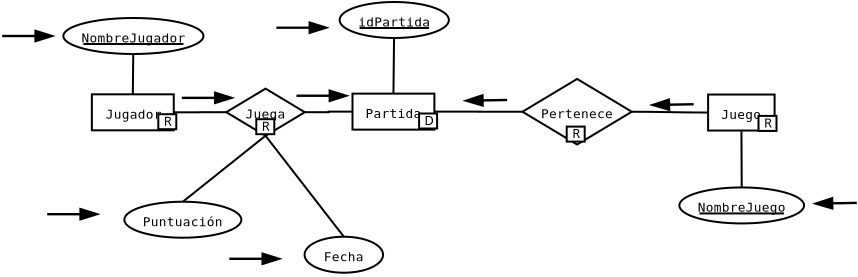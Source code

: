 <?xml version="1.0" encoding="UTF-8"?>
<dia:diagram xmlns:dia="http://www.lysator.liu.se/~alla/dia/">
  <dia:layer name="Fondo" visible="true" active="true">
    <dia:object type="ER - Entity" version="0" id="O0">
      <dia:attribute name="obj_pos">
        <dia:point val="10.803,8.901"/>
      </dia:attribute>
      <dia:attribute name="obj_bb">
        <dia:rectangle val="10.754,8.851;14.948,10.751"/>
      </dia:attribute>
      <dia:attribute name="elem_corner">
        <dia:point val="10.803,8.901"/>
      </dia:attribute>
      <dia:attribute name="elem_width">
        <dia:real val="4.095"/>
      </dia:attribute>
      <dia:attribute name="elem_height">
        <dia:real val="1.8"/>
      </dia:attribute>
      <dia:attribute name="border_width">
        <dia:real val="0.1"/>
      </dia:attribute>
      <dia:attribute name="border_color">
        <dia:color val="#000000"/>
      </dia:attribute>
      <dia:attribute name="inner_color">
        <dia:color val="#ffffff"/>
      </dia:attribute>
      <dia:attribute name="name">
        <dia:string>#Jugador#</dia:string>
      </dia:attribute>
      <dia:attribute name="weak">
        <dia:boolean val="false"/>
      </dia:attribute>
      <dia:attribute name="associative">
        <dia:boolean val="false"/>
      </dia:attribute>
      <dia:attribute name="font">
        <dia:font family="monospace" style="0" name="Courier"/>
      </dia:attribute>
      <dia:attribute name="font_height">
        <dia:real val="0.8"/>
      </dia:attribute>
    </dia:object>
    <dia:object type="ER - Entity" version="0" id="O1">
      <dia:attribute name="obj_pos">
        <dia:point val="23.835,8.866"/>
      </dia:attribute>
      <dia:attribute name="obj_bb">
        <dia:rectangle val="23.785,8.816;27.98,10.716"/>
      </dia:attribute>
      <dia:attribute name="elem_corner">
        <dia:point val="23.835,8.866"/>
      </dia:attribute>
      <dia:attribute name="elem_width">
        <dia:real val="4.095"/>
      </dia:attribute>
      <dia:attribute name="elem_height">
        <dia:real val="1.8"/>
      </dia:attribute>
      <dia:attribute name="border_width">
        <dia:real val="0.1"/>
      </dia:attribute>
      <dia:attribute name="border_color">
        <dia:color val="#000000"/>
      </dia:attribute>
      <dia:attribute name="inner_color">
        <dia:color val="#ffffff"/>
      </dia:attribute>
      <dia:attribute name="name">
        <dia:string>#Partida#</dia:string>
      </dia:attribute>
      <dia:attribute name="weak">
        <dia:boolean val="false"/>
      </dia:attribute>
      <dia:attribute name="associative">
        <dia:boolean val="false"/>
      </dia:attribute>
      <dia:attribute name="font">
        <dia:font family="monospace" style="0" name="Courier"/>
      </dia:attribute>
      <dia:attribute name="font_height">
        <dia:real val="0.8"/>
      </dia:attribute>
    </dia:object>
    <dia:object type="ER - Entity" version="0" id="O2">
      <dia:attribute name="obj_pos">
        <dia:point val="41.615,8.912"/>
      </dia:attribute>
      <dia:attribute name="obj_bb">
        <dia:rectangle val="41.565,8.862;44.99,10.762"/>
      </dia:attribute>
      <dia:attribute name="elem_corner">
        <dia:point val="41.615,8.912"/>
      </dia:attribute>
      <dia:attribute name="elem_width">
        <dia:real val="3.325"/>
      </dia:attribute>
      <dia:attribute name="elem_height">
        <dia:real val="1.8"/>
      </dia:attribute>
      <dia:attribute name="border_width">
        <dia:real val="0.1"/>
      </dia:attribute>
      <dia:attribute name="border_color">
        <dia:color val="#000000"/>
      </dia:attribute>
      <dia:attribute name="inner_color">
        <dia:color val="#ffffff"/>
      </dia:attribute>
      <dia:attribute name="name">
        <dia:string>#Juego#</dia:string>
      </dia:attribute>
      <dia:attribute name="weak">
        <dia:boolean val="false"/>
      </dia:attribute>
      <dia:attribute name="associative">
        <dia:boolean val="false"/>
      </dia:attribute>
      <dia:attribute name="font">
        <dia:font family="monospace" style="0" name="Courier"/>
      </dia:attribute>
      <dia:attribute name="font_height">
        <dia:real val="0.8"/>
      </dia:attribute>
    </dia:object>
    <dia:object type="ER - Relationship" version="0" id="O3">
      <dia:attribute name="obj_pos">
        <dia:point val="17.523,8.617"/>
      </dia:attribute>
      <dia:attribute name="obj_bb">
        <dia:rectangle val="17.172,8.567;21.797,11.022"/>
      </dia:attribute>
      <dia:attribute name="elem_corner">
        <dia:point val="17.523,8.617"/>
      </dia:attribute>
      <dia:attribute name="elem_width">
        <dia:real val="3.925"/>
      </dia:attribute>
      <dia:attribute name="elem_height">
        <dia:real val="2.355"/>
      </dia:attribute>
      <dia:attribute name="border_width">
        <dia:real val="0.1"/>
      </dia:attribute>
      <dia:attribute name="border_color">
        <dia:color val="#000000"/>
      </dia:attribute>
      <dia:attribute name="inner_color">
        <dia:color val="#ffffff"/>
      </dia:attribute>
      <dia:attribute name="name">
        <dia:string>#Juega#</dia:string>
      </dia:attribute>
      <dia:attribute name="left_card">
        <dia:string>##</dia:string>
      </dia:attribute>
      <dia:attribute name="right_card">
        <dia:string>##</dia:string>
      </dia:attribute>
      <dia:attribute name="identifying">
        <dia:boolean val="false"/>
      </dia:attribute>
      <dia:attribute name="rotated">
        <dia:boolean val="false"/>
      </dia:attribute>
      <dia:attribute name="font">
        <dia:font family="monospace" style="0" name="Courier"/>
      </dia:attribute>
      <dia:attribute name="font_height">
        <dia:real val="0.8"/>
      </dia:attribute>
    </dia:object>
    <dia:object type="ER - Participation" version="1" id="O4">
      <dia:attribute name="obj_pos">
        <dia:point val="14.899,9.801"/>
      </dia:attribute>
      <dia:attribute name="obj_bb">
        <dia:rectangle val="14.848,9.744;17.573,9.851"/>
      </dia:attribute>
      <dia:attribute name="orth_points">
        <dia:point val="14.899,9.801"/>
        <dia:point val="16.21,9.801"/>
        <dia:point val="16.21,9.794"/>
        <dia:point val="17.523,9.794"/>
      </dia:attribute>
      <dia:attribute name="orth_orient">
        <dia:enum val="0"/>
        <dia:enum val="1"/>
        <dia:enum val="0"/>
      </dia:attribute>
      <dia:attribute name="autorouting">
        <dia:boolean val="true"/>
      </dia:attribute>
      <dia:attribute name="total">
        <dia:boolean val="false"/>
      </dia:attribute>
      <dia:connections>
        <dia:connection handle="0" to="O0" connection="4"/>
        <dia:connection handle="1" to="O3" connection="0"/>
      </dia:connections>
    </dia:object>
    <dia:object type="ER - Participation" version="1" id="O5">
      <dia:attribute name="obj_pos">
        <dia:point val="21.448,9.794"/>
      </dia:attribute>
      <dia:attribute name="obj_bb">
        <dia:rectangle val="21.398,9.716;23.885,9.844"/>
      </dia:attribute>
      <dia:attribute name="orth_points">
        <dia:point val="21.448,9.794"/>
        <dia:point val="22.641,9.794"/>
        <dia:point val="22.641,9.766"/>
        <dia:point val="23.835,9.766"/>
      </dia:attribute>
      <dia:attribute name="orth_orient">
        <dia:enum val="0"/>
        <dia:enum val="1"/>
        <dia:enum val="0"/>
      </dia:attribute>
      <dia:attribute name="autorouting">
        <dia:boolean val="true"/>
      </dia:attribute>
      <dia:attribute name="total">
        <dia:boolean val="false"/>
      </dia:attribute>
      <dia:connections>
        <dia:connection handle="0" to="O3" connection="4"/>
        <dia:connection handle="1" to="O1" connection="3"/>
      </dia:connections>
    </dia:object>
    <dia:object type="ER - Relationship" version="0" id="O6">
      <dia:attribute name="obj_pos">
        <dia:point val="32.333,8.132"/>
      </dia:attribute>
      <dia:attribute name="obj_bb">
        <dia:rectangle val="31.983,8.082;38.148,11.461"/>
      </dia:attribute>
      <dia:attribute name="elem_corner">
        <dia:point val="32.333,8.132"/>
      </dia:attribute>
      <dia:attribute name="elem_width">
        <dia:real val="5.465"/>
      </dia:attribute>
      <dia:attribute name="elem_height">
        <dia:real val="3.279"/>
      </dia:attribute>
      <dia:attribute name="border_width">
        <dia:real val="0.1"/>
      </dia:attribute>
      <dia:attribute name="border_color">
        <dia:color val="#000000"/>
      </dia:attribute>
      <dia:attribute name="inner_color">
        <dia:color val="#ffffff"/>
      </dia:attribute>
      <dia:attribute name="name">
        <dia:string>#Pertenece#</dia:string>
      </dia:attribute>
      <dia:attribute name="left_card">
        <dia:string>##</dia:string>
      </dia:attribute>
      <dia:attribute name="right_card">
        <dia:string>##</dia:string>
      </dia:attribute>
      <dia:attribute name="identifying">
        <dia:boolean val="false"/>
      </dia:attribute>
      <dia:attribute name="rotated">
        <dia:boolean val="false"/>
      </dia:attribute>
      <dia:attribute name="font">
        <dia:font family="monospace" style="0" name="Courier"/>
      </dia:attribute>
      <dia:attribute name="font_height">
        <dia:real val="0.8"/>
      </dia:attribute>
    </dia:object>
    <dia:object type="Standard - ZigZagLine" version="1" id="O7">
      <dia:attribute name="obj_pos">
        <dia:point val="27.93,9.766"/>
      </dia:attribute>
      <dia:attribute name="obj_bb">
        <dia:rectangle val="27.88,9.716;32.383,9.822"/>
      </dia:attribute>
      <dia:attribute name="orth_points">
        <dia:point val="27.93,9.766"/>
        <dia:point val="30.131,9.766"/>
        <dia:point val="30.131,9.772"/>
        <dia:point val="32.333,9.772"/>
      </dia:attribute>
      <dia:attribute name="orth_orient">
        <dia:enum val="0"/>
        <dia:enum val="1"/>
        <dia:enum val="0"/>
      </dia:attribute>
      <dia:attribute name="autorouting">
        <dia:boolean val="true"/>
      </dia:attribute>
      <dia:connections>
        <dia:connection handle="0" to="O1" connection="4"/>
        <dia:connection handle="1" to="O6" connection="0"/>
      </dia:connections>
    </dia:object>
    <dia:object type="Standard - BezierLine" version="0" id="O8">
      <dia:attribute name="obj_pos">
        <dia:point val="37.798,9.772"/>
      </dia:attribute>
      <dia:attribute name="obj_bb">
        <dia:rectangle val="37.748,9.722;41.665,9.862"/>
      </dia:attribute>
      <dia:attribute name="bez_points">
        <dia:point val="37.798,9.772"/>
        <dia:point val="39.194,9.772"/>
        <dia:point val="40.218,9.812"/>
        <dia:point val="41.615,9.812"/>
      </dia:attribute>
      <dia:attribute name="corner_types">
        <dia:enum val="0"/>
        <dia:enum val="0"/>
      </dia:attribute>
      <dia:connections>
        <dia:connection handle="0" to="O6" connection="4"/>
        <dia:connection handle="3" to="O2" connection="3"/>
      </dia:connections>
    </dia:object>
    <dia:object type="ER - Attribute" version="0" id="O9">
      <dia:attribute name="obj_pos">
        <dia:point val="9.379,5.085"/>
      </dia:attribute>
      <dia:attribute name="obj_bb">
        <dia:rectangle val="9.329,5.035;16.434,6.935"/>
      </dia:attribute>
      <dia:attribute name="elem_corner">
        <dia:point val="9.379,5.085"/>
      </dia:attribute>
      <dia:attribute name="elem_width">
        <dia:real val="7.005"/>
      </dia:attribute>
      <dia:attribute name="elem_height">
        <dia:real val="1.8"/>
      </dia:attribute>
      <dia:attribute name="border_width">
        <dia:real val="0.1"/>
      </dia:attribute>
      <dia:attribute name="border_color">
        <dia:color val="#000000"/>
      </dia:attribute>
      <dia:attribute name="inner_color">
        <dia:color val="#ffffff"/>
      </dia:attribute>
      <dia:attribute name="name">
        <dia:string>#NombreJugador#</dia:string>
      </dia:attribute>
      <dia:attribute name="key">
        <dia:boolean val="true"/>
      </dia:attribute>
      <dia:attribute name="weak_key">
        <dia:boolean val="false"/>
      </dia:attribute>
      <dia:attribute name="derived">
        <dia:boolean val="false"/>
      </dia:attribute>
      <dia:attribute name="multivalued">
        <dia:boolean val="false"/>
      </dia:attribute>
      <dia:attribute name="font">
        <dia:font family="monospace" style="0" name="Courier"/>
      </dia:attribute>
      <dia:attribute name="font_height">
        <dia:real val="0.8"/>
      </dia:attribute>
    </dia:object>
    <dia:object type="Standard - Line" version="0" id="O10">
      <dia:attribute name="obj_pos">
        <dia:point val="12.871,6.935"/>
      </dia:attribute>
      <dia:attribute name="obj_bb">
        <dia:rectangle val="12.8,6.884;12.922,8.951"/>
      </dia:attribute>
      <dia:attribute name="conn_endpoints">
        <dia:point val="12.871,6.935"/>
        <dia:point val="12.851,8.901"/>
      </dia:attribute>
      <dia:attribute name="numcp">
        <dia:int val="1"/>
      </dia:attribute>
      <dia:connections>
        <dia:connection handle="0" to="O9" connection="8"/>
        <dia:connection handle="1" to="O0" connection="1"/>
      </dia:connections>
    </dia:object>
    <dia:object type="ER - Attribute" version="0" id="O11">
      <dia:attribute name="obj_pos">
        <dia:point val="12.427,14.271"/>
      </dia:attribute>
      <dia:attribute name="obj_bb">
        <dia:rectangle val="12.377,14.221;18.326,16.121"/>
      </dia:attribute>
      <dia:attribute name="elem_corner">
        <dia:point val="12.427,14.271"/>
      </dia:attribute>
      <dia:attribute name="elem_width">
        <dia:real val="5.85"/>
      </dia:attribute>
      <dia:attribute name="elem_height">
        <dia:real val="1.8"/>
      </dia:attribute>
      <dia:attribute name="border_width">
        <dia:real val="0.1"/>
      </dia:attribute>
      <dia:attribute name="border_color">
        <dia:color val="#000000"/>
      </dia:attribute>
      <dia:attribute name="inner_color">
        <dia:color val="#ffffff"/>
      </dia:attribute>
      <dia:attribute name="name">
        <dia:string>#Puntuación#</dia:string>
      </dia:attribute>
      <dia:attribute name="key">
        <dia:boolean val="false"/>
      </dia:attribute>
      <dia:attribute name="weak_key">
        <dia:boolean val="false"/>
      </dia:attribute>
      <dia:attribute name="derived">
        <dia:boolean val="false"/>
      </dia:attribute>
      <dia:attribute name="multivalued">
        <dia:boolean val="false"/>
      </dia:attribute>
      <dia:attribute name="font">
        <dia:font family="monospace" style="0" name="Courier"/>
      </dia:attribute>
      <dia:attribute name="font_height">
        <dia:real val="0.8"/>
      </dia:attribute>
    </dia:object>
    <dia:object type="ER - Attribute" version="0" id="O12">
      <dia:attribute name="obj_pos">
        <dia:point val="21.439,16.021"/>
      </dia:attribute>
      <dia:attribute name="obj_bb">
        <dia:rectangle val="21.39,15.971;25.415,17.871"/>
      </dia:attribute>
      <dia:attribute name="elem_corner">
        <dia:point val="21.439,16.021"/>
      </dia:attribute>
      <dia:attribute name="elem_width">
        <dia:real val="3.925"/>
      </dia:attribute>
      <dia:attribute name="elem_height">
        <dia:real val="1.8"/>
      </dia:attribute>
      <dia:attribute name="border_width">
        <dia:real val="0.1"/>
      </dia:attribute>
      <dia:attribute name="border_color">
        <dia:color val="#000000"/>
      </dia:attribute>
      <dia:attribute name="inner_color">
        <dia:color val="#ffffff"/>
      </dia:attribute>
      <dia:attribute name="name">
        <dia:string>#Fecha#</dia:string>
      </dia:attribute>
      <dia:attribute name="key">
        <dia:boolean val="false"/>
      </dia:attribute>
      <dia:attribute name="weak_key">
        <dia:boolean val="false"/>
      </dia:attribute>
      <dia:attribute name="derived">
        <dia:boolean val="false"/>
      </dia:attribute>
      <dia:attribute name="multivalued">
        <dia:boolean val="false"/>
      </dia:attribute>
      <dia:attribute name="font">
        <dia:font family="monospace" style="0" name="Courier"/>
      </dia:attribute>
      <dia:attribute name="font_height">
        <dia:real val="0.8"/>
      </dia:attribute>
    </dia:object>
    <dia:object type="Standard - Line" version="0" id="O13">
      <dia:attribute name="obj_pos">
        <dia:point val="19.485,10.972"/>
      </dia:attribute>
      <dia:attribute name="obj_bb">
        <dia:rectangle val="15.281,10.902;19.555,14.341"/>
      </dia:attribute>
      <dia:attribute name="conn_endpoints">
        <dia:point val="19.485,10.972"/>
        <dia:point val="15.351,14.271"/>
      </dia:attribute>
      <dia:attribute name="numcp">
        <dia:int val="1"/>
      </dia:attribute>
      <dia:connections>
        <dia:connection handle="0" to="O3" connection="6"/>
        <dia:connection handle="1" to="O11" connection="1"/>
      </dia:connections>
    </dia:object>
    <dia:object type="Standard - Line" version="0" id="O14">
      <dia:attribute name="obj_pos">
        <dia:point val="19.485,10.972"/>
      </dia:attribute>
      <dia:attribute name="obj_bb">
        <dia:rectangle val="19.415,10.902;23.472,16.092"/>
      </dia:attribute>
      <dia:attribute name="conn_endpoints">
        <dia:point val="19.485,10.972"/>
        <dia:point val="23.402,16.021"/>
      </dia:attribute>
      <dia:attribute name="numcp">
        <dia:int val="1"/>
      </dia:attribute>
      <dia:connections>
        <dia:connection handle="0" to="O3" connection="6"/>
        <dia:connection handle="1" to="O12" connection="1"/>
      </dia:connections>
    </dia:object>
    <dia:object type="ER - Attribute" version="0" id="O15">
      <dia:attribute name="obj_pos">
        <dia:point val="23.19,4.285"/>
      </dia:attribute>
      <dia:attribute name="obj_bb">
        <dia:rectangle val="23.14,4.235;28.705,6.135"/>
      </dia:attribute>
      <dia:attribute name="elem_corner">
        <dia:point val="23.19,4.285"/>
      </dia:attribute>
      <dia:attribute name="elem_width">
        <dia:real val="5.465"/>
      </dia:attribute>
      <dia:attribute name="elem_height">
        <dia:real val="1.8"/>
      </dia:attribute>
      <dia:attribute name="border_width">
        <dia:real val="0.1"/>
      </dia:attribute>
      <dia:attribute name="border_color">
        <dia:color val="#000000"/>
      </dia:attribute>
      <dia:attribute name="inner_color">
        <dia:color val="#ffffff"/>
      </dia:attribute>
      <dia:attribute name="name">
        <dia:string>#idPartida#</dia:string>
      </dia:attribute>
      <dia:attribute name="key">
        <dia:boolean val="true"/>
      </dia:attribute>
      <dia:attribute name="weak_key">
        <dia:boolean val="false"/>
      </dia:attribute>
      <dia:attribute name="derived">
        <dia:boolean val="false"/>
      </dia:attribute>
      <dia:attribute name="multivalued">
        <dia:boolean val="false"/>
      </dia:attribute>
      <dia:attribute name="font">
        <dia:font family="monospace" style="0" name="Courier"/>
      </dia:attribute>
      <dia:attribute name="font_height">
        <dia:real val="0.8"/>
      </dia:attribute>
    </dia:object>
    <dia:object type="Standard - Line" version="0" id="O16">
      <dia:attribute name="obj_pos">
        <dia:point val="25.912,6.135"/>
      </dia:attribute>
      <dia:attribute name="obj_bb">
        <dia:rectangle val="25.832,6.084;25.963,8.917"/>
      </dia:attribute>
      <dia:attribute name="conn_endpoints">
        <dia:point val="25.912,6.135"/>
        <dia:point val="25.882,8.866"/>
      </dia:attribute>
      <dia:attribute name="numcp">
        <dia:int val="1"/>
      </dia:attribute>
      <dia:connections>
        <dia:connection handle="0" to="O15" connection="8"/>
        <dia:connection handle="1" to="O1" connection="1"/>
      </dia:connections>
    </dia:object>
    <dia:object type="ER - Attribute" version="0" id="O17">
      <dia:attribute name="obj_pos">
        <dia:point val="40.179,13.557"/>
      </dia:attribute>
      <dia:attribute name="obj_bb">
        <dia:rectangle val="40.129,13.507;46.464,15.407"/>
      </dia:attribute>
      <dia:attribute name="elem_corner">
        <dia:point val="40.179,13.557"/>
      </dia:attribute>
      <dia:attribute name="elem_width">
        <dia:real val="6.235"/>
      </dia:attribute>
      <dia:attribute name="elem_height">
        <dia:real val="1.8"/>
      </dia:attribute>
      <dia:attribute name="border_width">
        <dia:real val="0.1"/>
      </dia:attribute>
      <dia:attribute name="border_color">
        <dia:color val="#000000"/>
      </dia:attribute>
      <dia:attribute name="inner_color">
        <dia:color val="#ffffff"/>
      </dia:attribute>
      <dia:attribute name="name">
        <dia:string>#NombreJuego#</dia:string>
      </dia:attribute>
      <dia:attribute name="key">
        <dia:boolean val="true"/>
      </dia:attribute>
      <dia:attribute name="weak_key">
        <dia:boolean val="false"/>
      </dia:attribute>
      <dia:attribute name="derived">
        <dia:boolean val="false"/>
      </dia:attribute>
      <dia:attribute name="multivalued">
        <dia:boolean val="false"/>
      </dia:attribute>
      <dia:attribute name="font">
        <dia:font family="monospace" style="0" name="Courier"/>
      </dia:attribute>
      <dia:attribute name="font_height">
        <dia:real val="0.8"/>
      </dia:attribute>
    </dia:object>
    <dia:object type="Standard - Line" version="0" id="O18">
      <dia:attribute name="obj_pos">
        <dia:point val="43.282,10.761"/>
      </dia:attribute>
      <dia:attribute name="obj_bb">
        <dia:rectangle val="43.232,10.711;43.347,13.608"/>
      </dia:attribute>
      <dia:attribute name="conn_endpoints">
        <dia:point val="43.282,10.761"/>
        <dia:point val="43.296,13.557"/>
      </dia:attribute>
      <dia:attribute name="numcp">
        <dia:int val="1"/>
      </dia:attribute>
      <dia:connections>
        <dia:connection handle="0" to="O2" connection="8"/>
        <dia:connection handle="1" to="O17" connection="1"/>
      </dia:connections>
    </dia:object>
    <dia:object type="Istar - link" version="0" id="O19">
      <dia:attribute name="obj_pos">
        <dia:point val="15.301,9.077"/>
      </dia:attribute>
      <dia:attribute name="obj_bb">
        <dia:rectangle val="15.241,7.877;18.314,9.977"/>
      </dia:attribute>
      <dia:attribute name="meta">
        <dia:composite type="dict"/>
      </dia:attribute>
      <dia:attribute name="conn_endpoints">
        <dia:point val="15.301,9.077"/>
        <dia:point val="17.829,9.077"/>
      </dia:attribute>
      <dia:attribute name="type">
        <dia:enum val="0"/>
      </dia:attribute>
      <dia:attribute name="pm">
        <dia:point val="16.565,9.077"/>
      </dia:attribute>
    </dia:object>
    <dia:object type="Istar - link" version="0" id="O20">
      <dia:attribute name="obj_pos">
        <dia:point val="8.57,14.894"/>
      </dia:attribute>
      <dia:attribute name="obj_bb">
        <dia:rectangle val="8.51,13.694;11.584,15.794"/>
      </dia:attribute>
      <dia:attribute name="meta">
        <dia:composite type="dict"/>
      </dia:attribute>
      <dia:attribute name="conn_endpoints">
        <dia:point val="8.57,14.894"/>
        <dia:point val="11.099,14.894"/>
      </dia:attribute>
      <dia:attribute name="type">
        <dia:enum val="0"/>
      </dia:attribute>
      <dia:attribute name="pm">
        <dia:point val="9.834,14.894"/>
      </dia:attribute>
    </dia:object>
    <dia:object type="Istar - link" version="0" id="O21">
      <dia:attribute name="obj_pos">
        <dia:point val="21.033,8.973"/>
      </dia:attribute>
      <dia:attribute name="obj_bb">
        <dia:rectangle val="20.973,7.774;24.046,9.873"/>
      </dia:attribute>
      <dia:attribute name="meta">
        <dia:composite type="dict"/>
      </dia:attribute>
      <dia:attribute name="conn_endpoints">
        <dia:point val="21.033,8.973"/>
        <dia:point val="23.561,8.973"/>
      </dia:attribute>
      <dia:attribute name="type">
        <dia:enum val="0"/>
      </dia:attribute>
      <dia:attribute name="pm">
        <dia:point val="22.297,8.973"/>
      </dia:attribute>
    </dia:object>
    <dia:object type="Istar - link" version="0" id="O22">
      <dia:attribute name="obj_pos">
        <dia:point val="17.674,17.124"/>
      </dia:attribute>
      <dia:attribute name="obj_bb">
        <dia:rectangle val="17.614,15.924;20.687,18.024"/>
      </dia:attribute>
      <dia:attribute name="meta">
        <dia:composite type="dict"/>
      </dia:attribute>
      <dia:attribute name="conn_endpoints">
        <dia:point val="17.674,17.124"/>
        <dia:point val="20.203,17.124"/>
      </dia:attribute>
      <dia:attribute name="type">
        <dia:enum val="0"/>
      </dia:attribute>
      <dia:attribute name="pm">
        <dia:point val="18.938,17.124"/>
      </dia:attribute>
    </dia:object>
    <dia:object type="Istar - link" version="0" id="O23">
      <dia:attribute name="obj_pos">
        <dia:point val="40.891,9.398"/>
      </dia:attribute>
      <dia:attribute name="obj_bb">
        <dia:rectangle val="38.13,8.526;40.952,11.126"/>
      </dia:attribute>
      <dia:attribute name="meta">
        <dia:composite type="dict"/>
      </dia:attribute>
      <dia:attribute name="conn_endpoints">
        <dia:point val="40.891,9.398"/>
        <dia:point val="38.798,9.435"/>
      </dia:attribute>
      <dia:attribute name="type">
        <dia:enum val="0"/>
      </dia:attribute>
      <dia:attribute name="pm">
        <dia:point val="39.845,9.416"/>
      </dia:attribute>
    </dia:object>
    <dia:object type="Istar - link" version="0" id="O24">
      <dia:attribute name="obj_pos">
        <dia:point val="31.567,9.184"/>
      </dia:attribute>
      <dia:attribute name="obj_bb">
        <dia:rectangle val="28.806,8.312;31.628,10.912"/>
      </dia:attribute>
      <dia:attribute name="meta">
        <dia:composite type="dict"/>
      </dia:attribute>
      <dia:attribute name="conn_endpoints">
        <dia:point val="31.567,9.184"/>
        <dia:point val="29.474,9.221"/>
      </dia:attribute>
      <dia:attribute name="type">
        <dia:enum val="0"/>
      </dia:attribute>
      <dia:attribute name="pm">
        <dia:point val="30.521,9.202"/>
      </dia:attribute>
    </dia:object>
    <dia:object type="Standard - Text" version="1" id="O25">
      <dia:attribute name="obj_pos">
        <dia:point val="12.851,9.801"/>
      </dia:attribute>
      <dia:attribute name="obj_bb">
        <dia:rectangle val="12.851,9.206;12.851,9.951"/>
      </dia:attribute>
      <dia:attribute name="text">
        <dia:composite type="text">
          <dia:attribute name="string">
            <dia:string>##</dia:string>
          </dia:attribute>
          <dia:attribute name="font">
            <dia:font family="sans" style="0" name="Helvetica"/>
          </dia:attribute>
          <dia:attribute name="height">
            <dia:real val="0.8"/>
          </dia:attribute>
          <dia:attribute name="pos">
            <dia:point val="12.851,9.801"/>
          </dia:attribute>
          <dia:attribute name="color">
            <dia:color val="#000000"/>
          </dia:attribute>
          <dia:attribute name="alignment">
            <dia:enum val="0"/>
          </dia:attribute>
        </dia:composite>
      </dia:attribute>
      <dia:attribute name="valign">
        <dia:enum val="3"/>
      </dia:attribute>
      <dia:connections>
        <dia:connection handle="0" to="O0" connection="8"/>
      </dia:connections>
    </dia:object>
    <dia:object type="Standard - Text" version="1" id="O26">
      <dia:attribute name="obj_pos">
        <dia:point val="12.851,9.801"/>
      </dia:attribute>
      <dia:attribute name="obj_bb">
        <dia:rectangle val="12.851,9.206;12.851,9.951"/>
      </dia:attribute>
      <dia:attribute name="text">
        <dia:composite type="text">
          <dia:attribute name="string">
            <dia:string>##</dia:string>
          </dia:attribute>
          <dia:attribute name="font">
            <dia:font family="sans" style="0" name="Helvetica"/>
          </dia:attribute>
          <dia:attribute name="height">
            <dia:real val="0.8"/>
          </dia:attribute>
          <dia:attribute name="pos">
            <dia:point val="12.851,9.801"/>
          </dia:attribute>
          <dia:attribute name="color">
            <dia:color val="#000000"/>
          </dia:attribute>
          <dia:attribute name="alignment">
            <dia:enum val="0"/>
          </dia:attribute>
        </dia:composite>
      </dia:attribute>
      <dia:attribute name="valign">
        <dia:enum val="3"/>
      </dia:attribute>
      <dia:connections>
        <dia:connection handle="0" to="O0" connection="8"/>
      </dia:connections>
    </dia:object>
    <dia:object type="Istar - link" version="0" id="O27">
      <dia:attribute name="obj_pos">
        <dia:point val="49.048,14.329"/>
      </dia:attribute>
      <dia:attribute name="obj_bb">
        <dia:rectangle val="46.287,13.457;49.11,16.057"/>
      </dia:attribute>
      <dia:attribute name="meta">
        <dia:composite type="dict"/>
      </dia:attribute>
      <dia:attribute name="conn_endpoints">
        <dia:point val="49.048,14.329"/>
        <dia:point val="46.956,14.367"/>
      </dia:attribute>
      <dia:attribute name="type">
        <dia:enum val="0"/>
      </dia:attribute>
      <dia:attribute name="pm">
        <dia:point val="48.002,14.348"/>
      </dia:attribute>
    </dia:object>
    <dia:object type="Standard - Box" version="0" id="O28">
      <dia:attribute name="obj_pos">
        <dia:point val="27.165,9.86"/>
      </dia:attribute>
      <dia:attribute name="obj_bb">
        <dia:rectangle val="27.115,9.81;28.115,10.66"/>
      </dia:attribute>
      <dia:attribute name="elem_corner">
        <dia:point val="27.165,9.86"/>
      </dia:attribute>
      <dia:attribute name="elem_width">
        <dia:real val="0.9"/>
      </dia:attribute>
      <dia:attribute name="elem_height">
        <dia:real val="0.75"/>
      </dia:attribute>
      <dia:attribute name="show_background">
        <dia:boolean val="true"/>
      </dia:attribute>
    </dia:object>
    <dia:object type="Standard - Text" version="1" id="O29">
      <dia:attribute name="obj_pos">
        <dia:point val="27.44,10.435"/>
      </dia:attribute>
      <dia:attribute name="obj_bb">
        <dia:rectangle val="27.44,9.84;27.932,10.585"/>
      </dia:attribute>
      <dia:attribute name="text">
        <dia:composite type="text">
          <dia:attribute name="string">
            <dia:string>#D#</dia:string>
          </dia:attribute>
          <dia:attribute name="font">
            <dia:font family="sans" style="0" name="Helvetica"/>
          </dia:attribute>
          <dia:attribute name="height">
            <dia:real val="0.8"/>
          </dia:attribute>
          <dia:attribute name="pos">
            <dia:point val="27.44,10.435"/>
          </dia:attribute>
          <dia:attribute name="color">
            <dia:color val="#000000"/>
          </dia:attribute>
          <dia:attribute name="alignment">
            <dia:enum val="0"/>
          </dia:attribute>
        </dia:composite>
      </dia:attribute>
      <dia:attribute name="valign">
        <dia:enum val="3"/>
      </dia:attribute>
    </dia:object>
    <dia:object type="Standard - Box" version="0" id="O30">
      <dia:attribute name="obj_pos">
        <dia:point val="19.025,10.145"/>
      </dia:attribute>
      <dia:attribute name="obj_bb">
        <dia:rectangle val="18.975,10.095;19.975,10.945"/>
      </dia:attribute>
      <dia:attribute name="elem_corner">
        <dia:point val="19.025,10.145"/>
      </dia:attribute>
      <dia:attribute name="elem_width">
        <dia:real val="0.9"/>
      </dia:attribute>
      <dia:attribute name="elem_height">
        <dia:real val="0.75"/>
      </dia:attribute>
      <dia:attribute name="show_background">
        <dia:boolean val="true"/>
      </dia:attribute>
    </dia:object>
    <dia:object type="Standard - Text" version="1" id="O31">
      <dia:attribute name="obj_pos">
        <dia:point val="19.3,10.72"/>
      </dia:attribute>
      <dia:attribute name="obj_bb">
        <dia:rectangle val="19.3,10.125;19.745,10.87"/>
      </dia:attribute>
      <dia:attribute name="text">
        <dia:composite type="text">
          <dia:attribute name="string">
            <dia:string>#R#</dia:string>
          </dia:attribute>
          <dia:attribute name="font">
            <dia:font family="sans" style="0" name="Helvetica"/>
          </dia:attribute>
          <dia:attribute name="height">
            <dia:real val="0.8"/>
          </dia:attribute>
          <dia:attribute name="pos">
            <dia:point val="19.3,10.72"/>
          </dia:attribute>
          <dia:attribute name="color">
            <dia:color val="#000000"/>
          </dia:attribute>
          <dia:attribute name="alignment">
            <dia:enum val="0"/>
          </dia:attribute>
        </dia:composite>
      </dia:attribute>
      <dia:attribute name="valign">
        <dia:enum val="3"/>
      </dia:attribute>
    </dia:object>
    <dia:object type="Standard - Box" version="0" id="O32">
      <dia:attribute name="obj_pos">
        <dia:point val="14.125,9.895"/>
      </dia:attribute>
      <dia:attribute name="obj_bb">
        <dia:rectangle val="14.075,9.845;15.075,10.695"/>
      </dia:attribute>
      <dia:attribute name="elem_corner">
        <dia:point val="14.125,9.895"/>
      </dia:attribute>
      <dia:attribute name="elem_width">
        <dia:real val="0.9"/>
      </dia:attribute>
      <dia:attribute name="elem_height">
        <dia:real val="0.75"/>
      </dia:attribute>
      <dia:attribute name="show_background">
        <dia:boolean val="true"/>
      </dia:attribute>
    </dia:object>
    <dia:object type="Standard - Text" version="1" id="O33">
      <dia:attribute name="obj_pos">
        <dia:point val="14.4,10.47"/>
      </dia:attribute>
      <dia:attribute name="obj_bb">
        <dia:rectangle val="14.4,9.875;14.845,10.62"/>
      </dia:attribute>
      <dia:attribute name="text">
        <dia:composite type="text">
          <dia:attribute name="string">
            <dia:string>#R#</dia:string>
          </dia:attribute>
          <dia:attribute name="font">
            <dia:font family="sans" style="0" name="Helvetica"/>
          </dia:attribute>
          <dia:attribute name="height">
            <dia:real val="0.8"/>
          </dia:attribute>
          <dia:attribute name="pos">
            <dia:point val="14.4,10.47"/>
          </dia:attribute>
          <dia:attribute name="color">
            <dia:color val="#000000"/>
          </dia:attribute>
          <dia:attribute name="alignment">
            <dia:enum val="0"/>
          </dia:attribute>
        </dia:composite>
      </dia:attribute>
      <dia:attribute name="valign">
        <dia:enum val="3"/>
      </dia:attribute>
    </dia:object>
    <dia:object type="Standard - Box" version="0" id="O34">
      <dia:attribute name="obj_pos">
        <dia:point val="44.135,9.98"/>
      </dia:attribute>
      <dia:attribute name="obj_bb">
        <dia:rectangle val="44.085,9.93;45.085,10.78"/>
      </dia:attribute>
      <dia:attribute name="elem_corner">
        <dia:point val="44.135,9.98"/>
      </dia:attribute>
      <dia:attribute name="elem_width">
        <dia:real val="0.9"/>
      </dia:attribute>
      <dia:attribute name="elem_height">
        <dia:real val="0.75"/>
      </dia:attribute>
      <dia:attribute name="show_background">
        <dia:boolean val="true"/>
      </dia:attribute>
    </dia:object>
    <dia:object type="Standard - Text" version="1" id="O35">
      <dia:attribute name="obj_pos">
        <dia:point val="44.41,10.555"/>
      </dia:attribute>
      <dia:attribute name="obj_bb">
        <dia:rectangle val="44.41,9.96;44.855,10.705"/>
      </dia:attribute>
      <dia:attribute name="text">
        <dia:composite type="text">
          <dia:attribute name="string">
            <dia:string>#R#</dia:string>
          </dia:attribute>
          <dia:attribute name="font">
            <dia:font family="sans" style="0" name="Helvetica"/>
          </dia:attribute>
          <dia:attribute name="height">
            <dia:real val="0.8"/>
          </dia:attribute>
          <dia:attribute name="pos">
            <dia:point val="44.41,10.555"/>
          </dia:attribute>
          <dia:attribute name="color">
            <dia:color val="#000000"/>
          </dia:attribute>
          <dia:attribute name="alignment">
            <dia:enum val="0"/>
          </dia:attribute>
        </dia:composite>
      </dia:attribute>
      <dia:attribute name="valign">
        <dia:enum val="3"/>
      </dia:attribute>
    </dia:object>
    <dia:object type="Standard - Box" version="0" id="O36">
      <dia:attribute name="obj_pos">
        <dia:point val="34.545,10.515"/>
      </dia:attribute>
      <dia:attribute name="obj_bb">
        <dia:rectangle val="34.495,10.465;35.495,11.315"/>
      </dia:attribute>
      <dia:attribute name="elem_corner">
        <dia:point val="34.545,10.515"/>
      </dia:attribute>
      <dia:attribute name="elem_width">
        <dia:real val="0.9"/>
      </dia:attribute>
      <dia:attribute name="elem_height">
        <dia:real val="0.75"/>
      </dia:attribute>
      <dia:attribute name="show_background">
        <dia:boolean val="true"/>
      </dia:attribute>
    </dia:object>
    <dia:object type="Standard - Text" version="1" id="O37">
      <dia:attribute name="obj_pos">
        <dia:point val="34.82,11.09"/>
      </dia:attribute>
      <dia:attribute name="obj_bb">
        <dia:rectangle val="34.82,10.495;35.265,11.24"/>
      </dia:attribute>
      <dia:attribute name="text">
        <dia:composite type="text">
          <dia:attribute name="string">
            <dia:string>#R#</dia:string>
          </dia:attribute>
          <dia:attribute name="font">
            <dia:font family="sans" style="0" name="Helvetica"/>
          </dia:attribute>
          <dia:attribute name="height">
            <dia:real val="0.8"/>
          </dia:attribute>
          <dia:attribute name="pos">
            <dia:point val="34.82,11.09"/>
          </dia:attribute>
          <dia:attribute name="color">
            <dia:color val="#000000"/>
          </dia:attribute>
          <dia:attribute name="alignment">
            <dia:enum val="0"/>
          </dia:attribute>
        </dia:composite>
      </dia:attribute>
      <dia:attribute name="valign">
        <dia:enum val="3"/>
      </dia:attribute>
    </dia:object>
    <dia:object type="Istar - link" version="0" id="O38">
      <dia:attribute name="obj_pos">
        <dia:point val="6.32,5.985"/>
      </dia:attribute>
      <dia:attribute name="obj_bb">
        <dia:rectangle val="6.26,4.785;9.334,6.885"/>
      </dia:attribute>
      <dia:attribute name="meta">
        <dia:composite type="dict"/>
      </dia:attribute>
      <dia:attribute name="conn_endpoints">
        <dia:point val="6.32,5.985"/>
        <dia:point val="8.849,5.985"/>
      </dia:attribute>
      <dia:attribute name="type">
        <dia:enum val="0"/>
      </dia:attribute>
      <dia:attribute name="pm">
        <dia:point val="7.584,5.985"/>
      </dia:attribute>
    </dia:object>
    <dia:object type="Istar - link" version="0" id="O39">
      <dia:attribute name="obj_pos">
        <dia:point val="20.03,5.57"/>
      </dia:attribute>
      <dia:attribute name="obj_bb">
        <dia:rectangle val="19.97,4.37;23.044,6.47"/>
      </dia:attribute>
      <dia:attribute name="meta">
        <dia:composite type="dict"/>
      </dia:attribute>
      <dia:attribute name="conn_endpoints">
        <dia:point val="20.03,5.57"/>
        <dia:point val="22.559,5.57"/>
      </dia:attribute>
      <dia:attribute name="type">
        <dia:enum val="0"/>
      </dia:attribute>
      <dia:attribute name="pm">
        <dia:point val="21.294,5.57"/>
      </dia:attribute>
    </dia:object>
  </dia:layer>
</dia:diagram>

